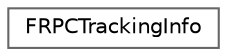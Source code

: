 digraph "Graphical Class Hierarchy"
{
 // INTERACTIVE_SVG=YES
 // LATEX_PDF_SIZE
  bgcolor="transparent";
  edge [fontname=Helvetica,fontsize=10,labelfontname=Helvetica,labelfontsize=10];
  node [fontname=Helvetica,fontsize=10,shape=box,height=0.2,width=0.4];
  rankdir="LR";
  Node0 [id="Node000000",label="FRPCTrackingInfo",height=0.2,width=0.4,color="grey40", fillcolor="white", style="filled",URL="$df/d0f/structFRPCTrackingInfo.html",tooltip="Live tracking information for individual RPC's, for timing of RPC's, analytics, and handling blocking..."];
}
